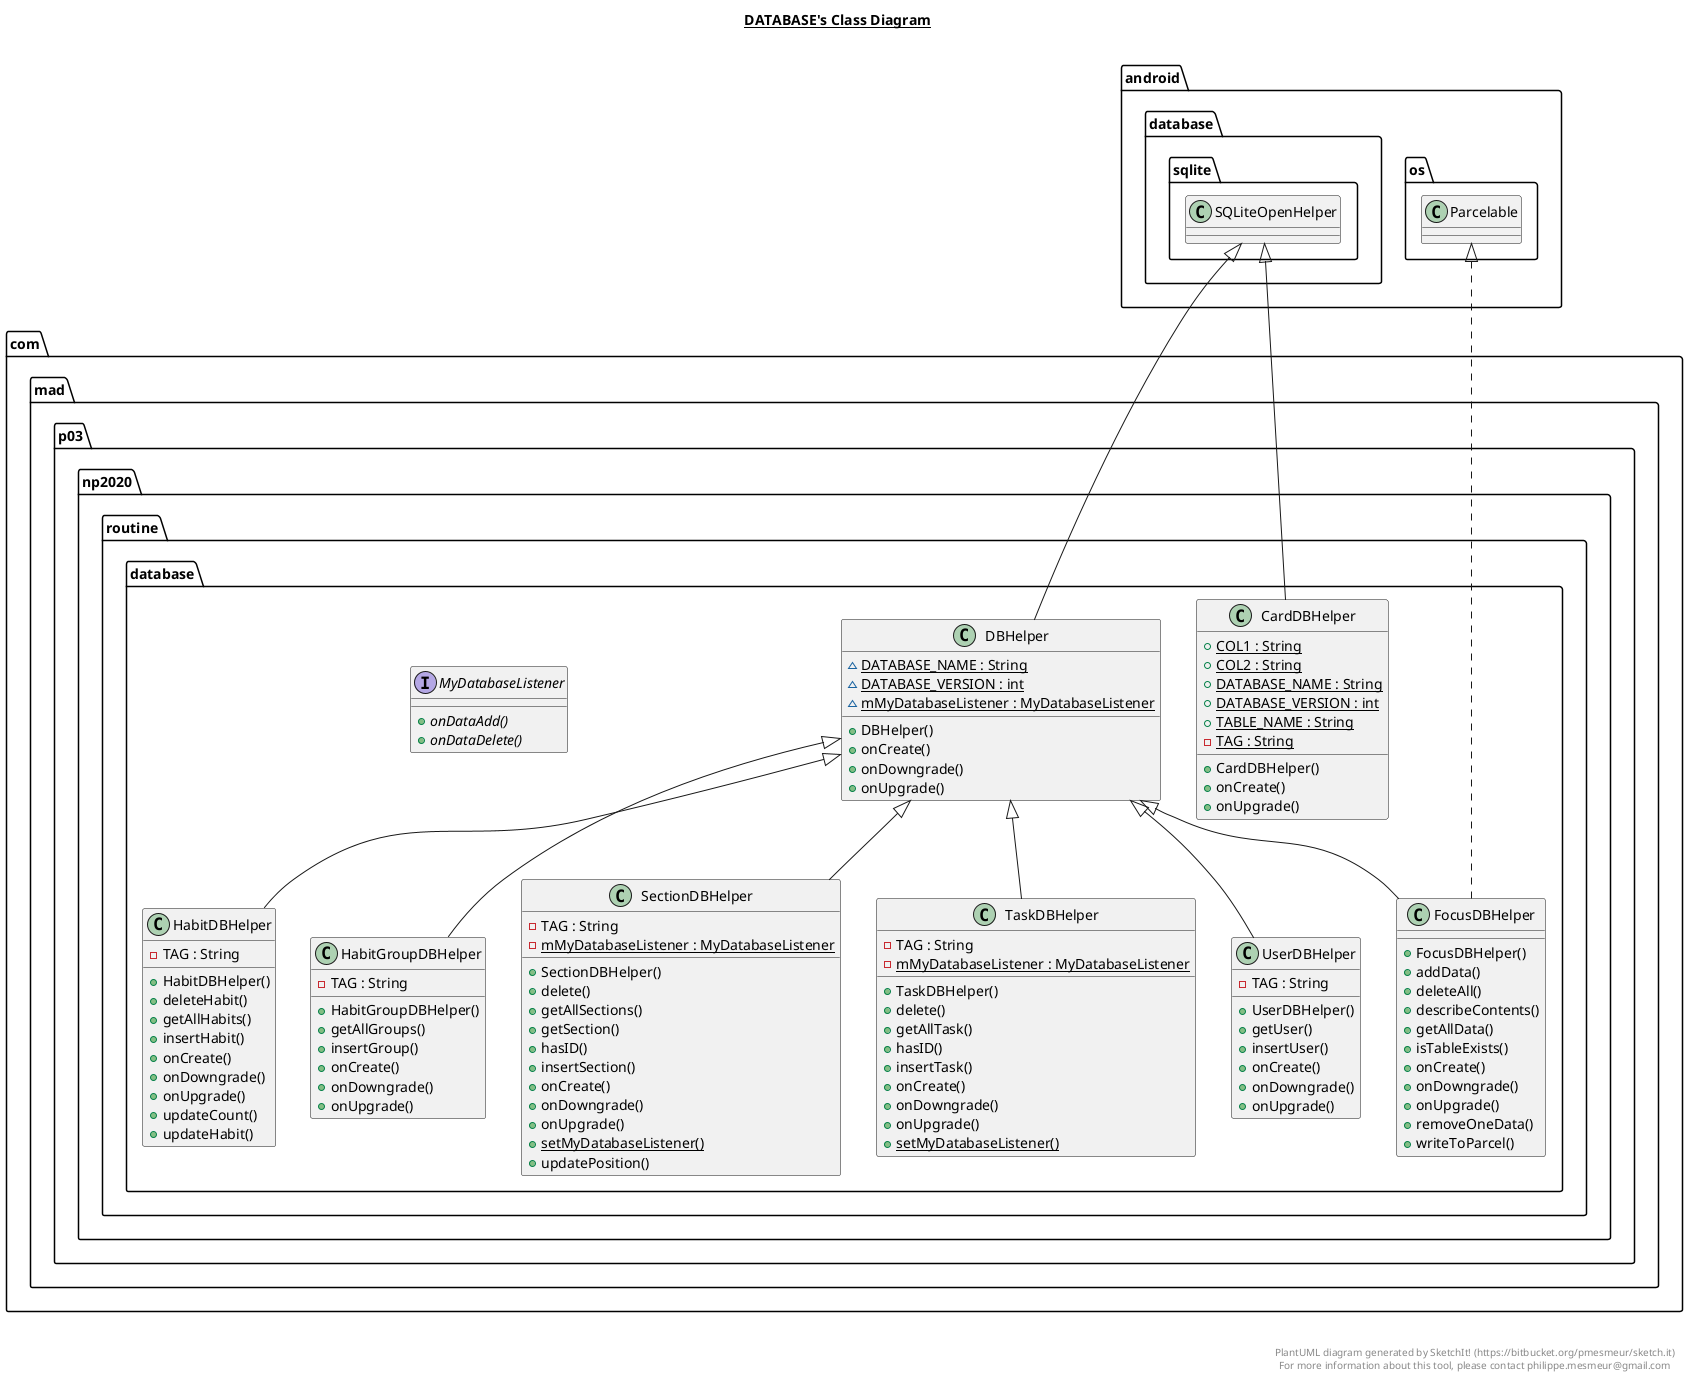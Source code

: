 @startuml

title __DATABASE's Class Diagram__\n

  namespace com.mad.p03.np2020.routine {
    namespace database {
      class com.mad.p03.np2020.routine.database.CardDBHelper {
          {static} + COL1 : String
          {static} + COL2 : String
          {static} + DATABASE_NAME : String
          {static} + DATABASE_VERSION : int
          {static} + TABLE_NAME : String
          {static} - TAG : String
          + CardDBHelper()
          + onCreate()
          + onUpgrade()
      }
    }
  }
  

  namespace com.mad.p03.np2020.routine {
    namespace database {
      class com.mad.p03.np2020.routine.database.DBHelper {
          {static} ~ DATABASE_NAME : String
          {static} ~ DATABASE_VERSION : int
          {static} ~ mMyDatabaseListener : MyDatabaseListener
          + DBHelper()
          + onCreate()
          + onDowngrade()
          + onUpgrade()
      }
    }
  }
  

  namespace com.mad.p03.np2020.routine {
    namespace database {
      class com.mad.p03.np2020.routine.database.FocusDBHelper {
          + FocusDBHelper()
          + addData()
          + deleteAll()
          + describeContents()
          + getAllData()
          + isTableExists()
          + onCreate()
          + onDowngrade()
          + onUpgrade()
          + removeOneData()
          + writeToParcel()
      }
    }
  }
  

  namespace com.mad.p03.np2020.routine {
    namespace database {
      class com.mad.p03.np2020.routine.database.HabitDBHelper {
          - TAG : String
          + HabitDBHelper()
          + deleteHabit()
          + getAllHabits()
          + insertHabit()
          + onCreate()
          + onDowngrade()
          + onUpgrade()
          + updateCount()
          + updateHabit()
      }
    }
  }
  

  namespace com.mad.p03.np2020.routine {
    namespace database {
      class com.mad.p03.np2020.routine.database.HabitGroupDBHelper {
          - TAG : String
          + HabitGroupDBHelper()
          + getAllGroups()
          + insertGroup()
          + onCreate()
          + onDowngrade()
          + onUpgrade()
      }
    }
  }
  

  namespace com.mad.p03.np2020.routine {
    namespace database {
      interface com.mad.p03.np2020.routine.database.MyDatabaseListener {
          {abstract} + onDataAdd()
          {abstract} + onDataDelete()
      }
    }
  }
  

  namespace com.mad.p03.np2020.routine {
    namespace database {
      class com.mad.p03.np2020.routine.database.SectionDBHelper {
          - TAG : String
          {static} - mMyDatabaseListener : MyDatabaseListener
          + SectionDBHelper()
          + delete()
          + getAllSections()
          + getSection()
          + hasID()
          + insertSection()
          + onCreate()
          + onDowngrade()
          + onUpgrade()
          {static} + setMyDatabaseListener()
          + updatePosition()
      }
    }
  }
  

  namespace com.mad.p03.np2020.routine {
    namespace database {
      class com.mad.p03.np2020.routine.database.TaskDBHelper {
          - TAG : String
          {static} - mMyDatabaseListener : MyDatabaseListener
          + TaskDBHelper()
          + delete()
          + getAllTask()
          + hasID()
          + insertTask()
          + onCreate()
          + onDowngrade()
          + onUpgrade()
          {static} + setMyDatabaseListener()
      }
    }
  }
  

  namespace com.mad.p03.np2020.routine {
    namespace database {
      class com.mad.p03.np2020.routine.database.UserDBHelper {
          - TAG : String
          + UserDBHelper()
          + getUser()
          + insertUser()
          + onCreate()
          + onDowngrade()
          + onUpgrade()
      }
    }
  }
  

  com.mad.p03.np2020.routine.database.CardDBHelper -up-|> android.database.sqlite.SQLiteOpenHelper
  com.mad.p03.np2020.routine.database.DBHelper -up-|> android.database.sqlite.SQLiteOpenHelper
  com.mad.p03.np2020.routine.database.FocusDBHelper .up.|> android.os.Parcelable
  com.mad.p03.np2020.routine.database.FocusDBHelper -up-|> com.mad.p03.np2020.routine.database.DBHelper
  com.mad.p03.np2020.routine.database.HabitDBHelper -up-|> com.mad.p03.np2020.routine.database.DBHelper
  com.mad.p03.np2020.routine.database.HabitGroupDBHelper -up-|> com.mad.p03.np2020.routine.database.DBHelper
  com.mad.p03.np2020.routine.database.SectionDBHelper -up-|> com.mad.p03.np2020.routine.database.DBHelper
  com.mad.p03.np2020.routine.database.TaskDBHelper -up-|> com.mad.p03.np2020.routine.database.DBHelper
  com.mad.p03.np2020.routine.database.UserDBHelper -up-|> com.mad.p03.np2020.routine.database.DBHelper


right footer


PlantUML diagram generated by SketchIt! (https://bitbucket.org/pmesmeur/sketch.it)
For more information about this tool, please contact philippe.mesmeur@gmail.com
endfooter

@enduml
